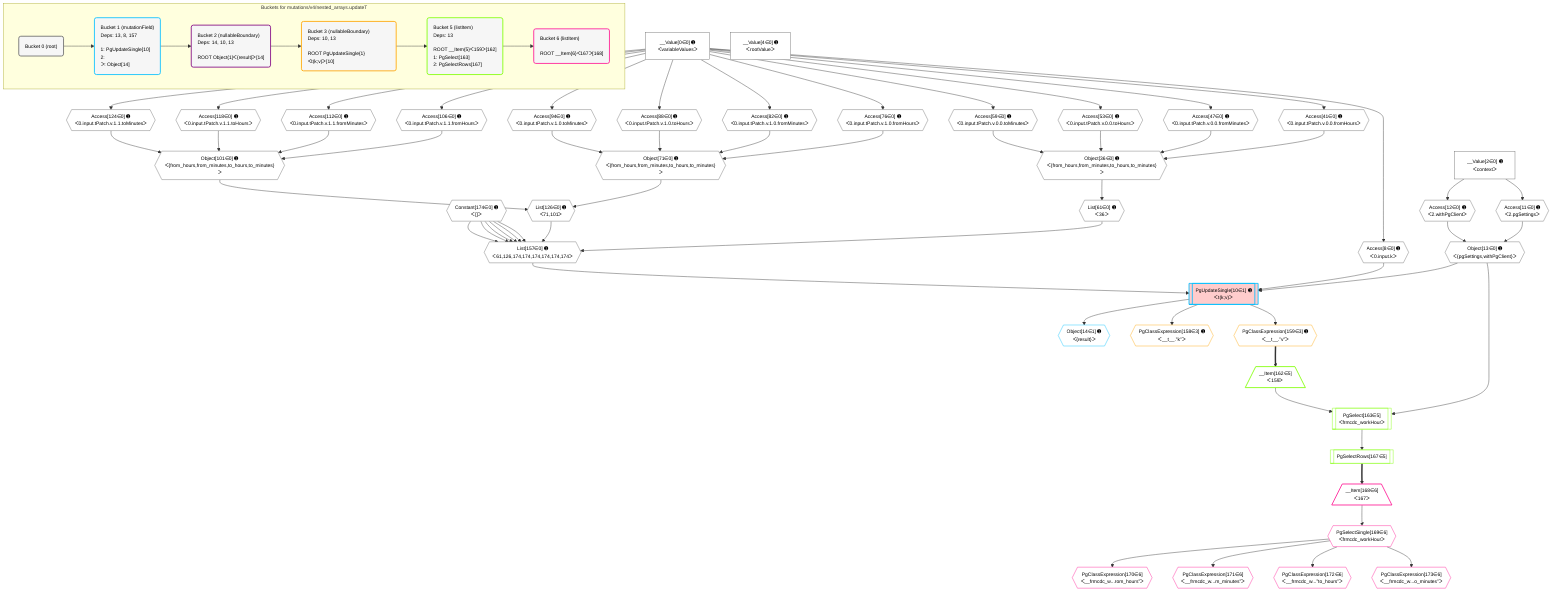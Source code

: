 %%{init: {'themeVariables': { 'fontSize': '12px'}}}%%
graph TD
    classDef path fill:#eee,stroke:#000,color:#000
    classDef plan fill:#fff,stroke-width:1px,color:#000
    classDef itemplan fill:#fff,stroke-width:2px,color:#000
    classDef unbatchedplan fill:#dff,stroke-width:1px,color:#000
    classDef sideeffectplan fill:#fcc,stroke-width:2px,color:#000
    classDef bucket fill:#f6f6f6,color:#000,stroke-width:2px,text-align:left


    %% plan dependencies
    List157{{"List[157∈0] ➊<br />ᐸ61,126,174,174,174,174,174,174ᐳ"}}:::plan
    List61{{"List[61∈0] ➊<br />ᐸ36ᐳ"}}:::plan
    List126{{"List[126∈0] ➊<br />ᐸ71,101ᐳ"}}:::plan
    Constant174{{"Constant[174∈0] ➊<br />ᐸ[]ᐳ"}}:::plan
    List61 & List126 & Constant174 & Constant174 & Constant174 & Constant174 & Constant174 & Constant174 --> List157
    Object36{{"Object[36∈0] ➊<br />ᐸ{from_hours,from_minutes,to_hours,to_minutes}ᐳ"}}:::plan
    Access41{{"Access[41∈0] ➊<br />ᐸ0.input.tPatch.v.0.0.fromHoursᐳ"}}:::plan
    Access47{{"Access[47∈0] ➊<br />ᐸ0.input.tPatch.v.0.0.fromMinutesᐳ"}}:::plan
    Access53{{"Access[53∈0] ➊<br />ᐸ0.input.tPatch.v.0.0.toHoursᐳ"}}:::plan
    Access59{{"Access[59∈0] ➊<br />ᐸ0.input.tPatch.v.0.0.toMinutesᐳ"}}:::plan
    Access41 & Access47 & Access53 & Access59 --> Object36
    Object71{{"Object[71∈0] ➊<br />ᐸ{from_hours,from_minutes,to_hours,to_minutes}ᐳ"}}:::plan
    Access76{{"Access[76∈0] ➊<br />ᐸ0.input.tPatch.v.1.0.fromHoursᐳ"}}:::plan
    Access82{{"Access[82∈0] ➊<br />ᐸ0.input.tPatch.v.1.0.fromMinutesᐳ"}}:::plan
    Access88{{"Access[88∈0] ➊<br />ᐸ0.input.tPatch.v.1.0.toHoursᐳ"}}:::plan
    Access94{{"Access[94∈0] ➊<br />ᐸ0.input.tPatch.v.1.0.toMinutesᐳ"}}:::plan
    Access76 & Access82 & Access88 & Access94 --> Object71
    Object101{{"Object[101∈0] ➊<br />ᐸ{from_hours,from_minutes,to_hours,to_minutes}ᐳ"}}:::plan
    Access106{{"Access[106∈0] ➊<br />ᐸ0.input.tPatch.v.1.1.fromHoursᐳ"}}:::plan
    Access112{{"Access[112∈0] ➊<br />ᐸ0.input.tPatch.v.1.1.fromMinutesᐳ"}}:::plan
    Access118{{"Access[118∈0] ➊<br />ᐸ0.input.tPatch.v.1.1.toHoursᐳ"}}:::plan
    Access124{{"Access[124∈0] ➊<br />ᐸ0.input.tPatch.v.1.1.toMinutesᐳ"}}:::plan
    Access106 & Access112 & Access118 & Access124 --> Object101
    Object13{{"Object[13∈0] ➊<br />ᐸ{pgSettings,withPgClient}ᐳ"}}:::plan
    Access11{{"Access[11∈0] ➊<br />ᐸ2.pgSettingsᐳ"}}:::plan
    Access12{{"Access[12∈0] ➊<br />ᐸ2.withPgClientᐳ"}}:::plan
    Access11 & Access12 --> Object13
    Object71 & Object101 --> List126
    Access8{{"Access[8∈0] ➊<br />ᐸ0.input.kᐳ"}}:::plan
    __Value0["__Value[0∈0] ➊<br />ᐸvariableValuesᐳ"]:::plan
    __Value0 --> Access8
    __Value2["__Value[2∈0] ➊<br />ᐸcontextᐳ"]:::plan
    __Value2 --> Access11
    __Value2 --> Access12
    __Value0 --> Access41
    __Value0 --> Access47
    __Value0 --> Access53
    __Value0 --> Access59
    Object36 --> List61
    __Value0 --> Access76
    __Value0 --> Access82
    __Value0 --> Access88
    __Value0 --> Access94
    __Value0 --> Access106
    __Value0 --> Access112
    __Value0 --> Access118
    __Value0 --> Access124
    __Value4["__Value[4∈0] ➊<br />ᐸrootValueᐳ"]:::plan
    PgUpdateSingle10[["PgUpdateSingle[10∈1] ➊<br />ᐸt(k;v)ᐳ"]]:::sideeffectplan
    Object13 & Access8 & List157 --> PgUpdateSingle10
    Object14{{"Object[14∈1] ➊<br />ᐸ{result}ᐳ"}}:::plan
    PgUpdateSingle10 --> Object14
    PgClassExpression158{{"PgClassExpression[158∈3] ➊<br />ᐸ__t__.”k”ᐳ"}}:::plan
    PgUpdateSingle10 --> PgClassExpression158
    PgClassExpression159{{"PgClassExpression[159∈3] ➊<br />ᐸ__t__.”v”ᐳ"}}:::plan
    PgUpdateSingle10 --> PgClassExpression159
    PgSelect163[["PgSelect[163∈5]<br />ᐸfrmcdc_workHourᐳ"]]:::plan
    __Item162[/"__Item[162∈5]<br />ᐸ159ᐳ"\]:::itemplan
    Object13 & __Item162 --> PgSelect163
    PgClassExpression159 ==> __Item162
    PgSelectRows167[["PgSelectRows[167∈5]"]]:::plan
    PgSelect163 --> PgSelectRows167
    __Item168[/"__Item[168∈6]<br />ᐸ167ᐳ"\]:::itemplan
    PgSelectRows167 ==> __Item168
    PgSelectSingle169{{"PgSelectSingle[169∈6]<br />ᐸfrmcdc_workHourᐳ"}}:::plan
    __Item168 --> PgSelectSingle169
    PgClassExpression170{{"PgClassExpression[170∈6]<br />ᐸ__frmcdc_w...rom_hours”ᐳ"}}:::plan
    PgSelectSingle169 --> PgClassExpression170
    PgClassExpression171{{"PgClassExpression[171∈6]<br />ᐸ__frmcdc_w...m_minutes”ᐳ"}}:::plan
    PgSelectSingle169 --> PgClassExpression171
    PgClassExpression172{{"PgClassExpression[172∈6]<br />ᐸ__frmcdc_w...”to_hours”ᐳ"}}:::plan
    PgSelectSingle169 --> PgClassExpression172
    PgClassExpression173{{"PgClassExpression[173∈6]<br />ᐸ__frmcdc_w...o_minutes”ᐳ"}}:::plan
    PgSelectSingle169 --> PgClassExpression173

    %% define steps

    subgraph "Buckets for mutations/v4/nested_arrays.updateT"
    Bucket0("Bucket 0 (root)"):::bucket
    classDef bucket0 stroke:#696969
    class Bucket0,__Value0,__Value2,__Value4,Access8,Access11,Access12,Object13,Object36,Access41,Access47,Access53,Access59,List61,Object71,Access76,Access82,Access88,Access94,Object101,Access106,Access112,Access118,Access124,List126,List157,Constant174 bucket0
    Bucket1("Bucket 1 (mutationField)<br />Deps: 13, 8, 157<br /><br />1: PgUpdateSingle[10]<br />2: <br />ᐳ: Object[14]"):::bucket
    classDef bucket1 stroke:#00bfff
    class Bucket1,PgUpdateSingle10,Object14 bucket1
    Bucket2("Bucket 2 (nullableBoundary)<br />Deps: 14, 10, 13<br /><br />ROOT Object{1}ᐸ{result}ᐳ[14]"):::bucket
    classDef bucket2 stroke:#7f007f
    class Bucket2 bucket2
    Bucket3("Bucket 3 (nullableBoundary)<br />Deps: 10, 13<br /><br />ROOT PgUpdateSingle{1}ᐸt(k;v)ᐳ[10]"):::bucket
    classDef bucket3 stroke:#ffa500
    class Bucket3,PgClassExpression158,PgClassExpression159 bucket3
    Bucket5("Bucket 5 (listItem)<br />Deps: 13<br /><br />ROOT __Item{5}ᐸ159ᐳ[162]<br />1: PgSelect[163]<br />2: PgSelectRows[167]"):::bucket
    classDef bucket5 stroke:#7fff00
    class Bucket5,__Item162,PgSelect163,PgSelectRows167 bucket5
    Bucket6("Bucket 6 (listItem)<br /><br />ROOT __Item{6}ᐸ167ᐳ[168]"):::bucket
    classDef bucket6 stroke:#ff1493
    class Bucket6,__Item168,PgSelectSingle169,PgClassExpression170,PgClassExpression171,PgClassExpression172,PgClassExpression173 bucket6
    Bucket0 --> Bucket1
    Bucket1 --> Bucket2
    Bucket2 --> Bucket3
    Bucket3 --> Bucket5
    Bucket5 --> Bucket6
    end